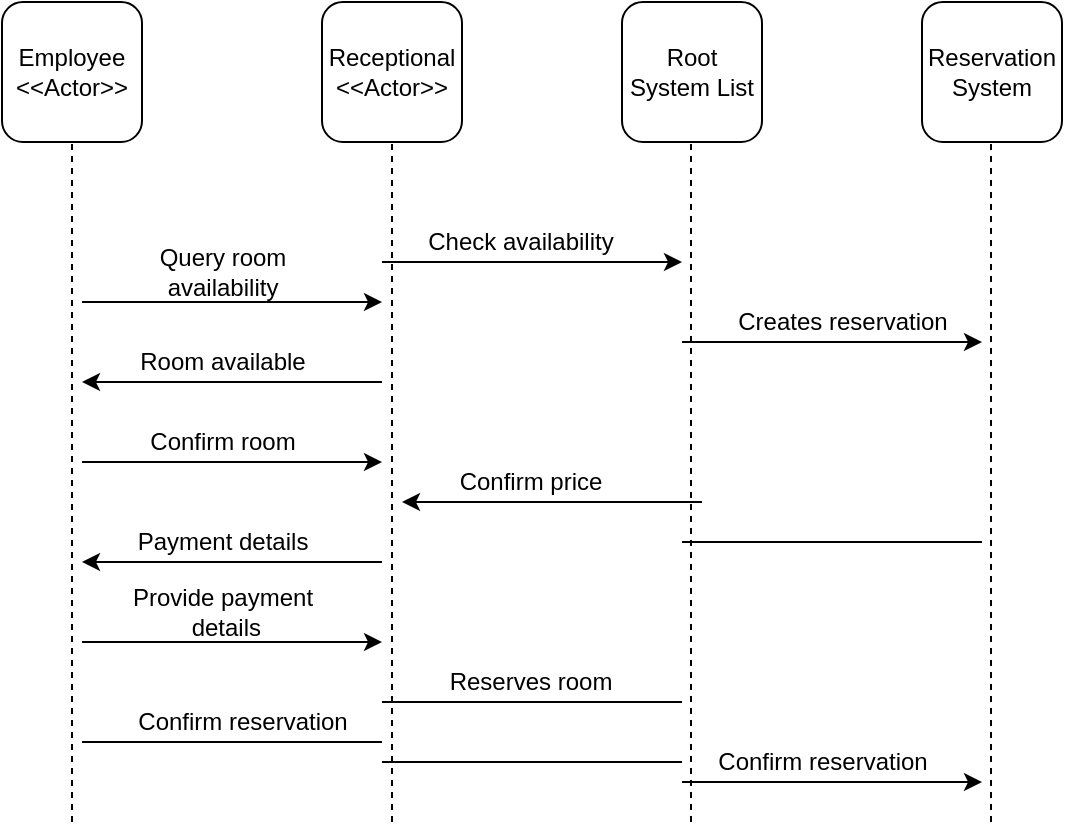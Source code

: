<mxfile version="16.1.2" type="device"><diagram id="4FQZqkgYqQzPwp1elZTp" name="Page-1"><mxGraphModel dx="1374" dy="762" grid="1" gridSize="10" guides="1" tooltips="1" connect="1" arrows="1" fold="1" page="1" pageScale="1" pageWidth="827" pageHeight="1169" math="0" shadow="0"><root><mxCell id="0"/><mxCell id="1" parent="0"/><mxCell id="SXTZiacIY-L-B3lrIqeh-1" value="Employee&lt;br&gt;&amp;lt;&amp;lt;Actor&amp;gt;&amp;gt;" style="rounded=1;whiteSpace=wrap;html=1;" vertex="1" parent="1"><mxGeometry x="100" y="90" width="70" height="70" as="geometry"/></mxCell><mxCell id="SXTZiacIY-L-B3lrIqeh-2" value="Receptional&lt;br&gt;&amp;lt;&amp;lt;Actor&amp;gt;&amp;gt;" style="rounded=1;whiteSpace=wrap;html=1;" vertex="1" parent="1"><mxGeometry x="260" y="90" width="70" height="70" as="geometry"/></mxCell><mxCell id="SXTZiacIY-L-B3lrIqeh-3" value="Root System List" style="rounded=1;whiteSpace=wrap;html=1;" vertex="1" parent="1"><mxGeometry x="410" y="90" width="70" height="70" as="geometry"/></mxCell><mxCell id="SXTZiacIY-L-B3lrIqeh-4" value="Reservation System" style="rounded=1;whiteSpace=wrap;html=1;" vertex="1" parent="1"><mxGeometry x="560" y="90" width="70" height="70" as="geometry"/></mxCell><mxCell id="SXTZiacIY-L-B3lrIqeh-5" value="" style="endArrow=none;dashed=1;html=1;rounded=0;entryX=0.5;entryY=1;entryDx=0;entryDy=0;" edge="1" parent="1" target="SXTZiacIY-L-B3lrIqeh-1"><mxGeometry width="50" height="50" relative="1" as="geometry"><mxPoint x="135" y="500" as="sourcePoint"/><mxPoint x="440" y="370" as="targetPoint"/></mxGeometry></mxCell><mxCell id="SXTZiacIY-L-B3lrIqeh-6" value="" style="endArrow=none;dashed=1;html=1;rounded=0;entryX=0.5;entryY=1;entryDx=0;entryDy=0;" edge="1" parent="1"><mxGeometry width="50" height="50" relative="1" as="geometry"><mxPoint x="594.5" y="500" as="sourcePoint"/><mxPoint x="594.5" y="160" as="targetPoint"/></mxGeometry></mxCell><mxCell id="SXTZiacIY-L-B3lrIqeh-7" value="" style="endArrow=none;dashed=1;html=1;rounded=0;entryX=0.5;entryY=1;entryDx=0;entryDy=0;" edge="1" parent="1" target="SXTZiacIY-L-B3lrIqeh-2"><mxGeometry width="50" height="50" relative="1" as="geometry"><mxPoint x="295" y="500" as="sourcePoint"/><mxPoint x="294.5" y="170" as="targetPoint"/></mxGeometry></mxCell><mxCell id="SXTZiacIY-L-B3lrIqeh-8" value="" style="endArrow=none;dashed=1;html=1;rounded=0;entryX=0.5;entryY=1;entryDx=0;entryDy=0;" edge="1" parent="1"><mxGeometry width="50" height="50" relative="1" as="geometry"><mxPoint x="444.5" y="500" as="sourcePoint"/><mxPoint x="444.5" y="160" as="targetPoint"/></mxGeometry></mxCell><mxCell id="SXTZiacIY-L-B3lrIqeh-10" value="" style="endArrow=classic;html=1;rounded=0;" edge="1" parent="1"><mxGeometry width="50" height="50" relative="1" as="geometry"><mxPoint x="140" y="240" as="sourcePoint"/><mxPoint x="290" y="240" as="targetPoint"/></mxGeometry></mxCell><mxCell id="SXTZiacIY-L-B3lrIqeh-11" value="" style="endArrow=classic;html=1;rounded=0;" edge="1" parent="1"><mxGeometry width="50" height="50" relative="1" as="geometry"><mxPoint x="140" y="410" as="sourcePoint"/><mxPoint x="290" y="410" as="targetPoint"/></mxGeometry></mxCell><mxCell id="SXTZiacIY-L-B3lrIqeh-12" value="" style="endArrow=classic;html=1;rounded=0;" edge="1" parent="1"><mxGeometry width="50" height="50" relative="1" as="geometry"><mxPoint x="140" y="320" as="sourcePoint"/><mxPoint x="290" y="320" as="targetPoint"/></mxGeometry></mxCell><mxCell id="SXTZiacIY-L-B3lrIqeh-13" value="" style="endArrow=classic;html=1;rounded=0;" edge="1" parent="1"><mxGeometry width="50" height="50" relative="1" as="geometry"><mxPoint x="290" y="220" as="sourcePoint"/><mxPoint x="440" y="220" as="targetPoint"/></mxGeometry></mxCell><mxCell id="SXTZiacIY-L-B3lrIqeh-14" value="" style="endArrow=classic;html=1;rounded=0;" edge="1" parent="1"><mxGeometry width="50" height="50" relative="1" as="geometry"><mxPoint x="440" y="260" as="sourcePoint"/><mxPoint x="590" y="260" as="targetPoint"/></mxGeometry></mxCell><mxCell id="SXTZiacIY-L-B3lrIqeh-15" value="" style="endArrow=classic;html=1;rounded=0;" edge="1" parent="1"><mxGeometry width="50" height="50" relative="1" as="geometry"><mxPoint x="440" y="480" as="sourcePoint"/><mxPoint x="590" y="480" as="targetPoint"/></mxGeometry></mxCell><mxCell id="SXTZiacIY-L-B3lrIqeh-16" value="" style="endArrow=classic;html=1;rounded=0;" edge="1" parent="1"><mxGeometry width="50" height="50" relative="1" as="geometry"><mxPoint x="290" y="280" as="sourcePoint"/><mxPoint x="140" y="280" as="targetPoint"/></mxGeometry></mxCell><mxCell id="SXTZiacIY-L-B3lrIqeh-17" value="" style="endArrow=classic;html=1;rounded=0;" edge="1" parent="1"><mxGeometry width="50" height="50" relative="1" as="geometry"><mxPoint x="450" y="340" as="sourcePoint"/><mxPoint x="300" y="340" as="targetPoint"/></mxGeometry></mxCell><mxCell id="SXTZiacIY-L-B3lrIqeh-18" value="" style="endArrow=classic;html=1;rounded=0;" edge="1" parent="1"><mxGeometry width="50" height="50" relative="1" as="geometry"><mxPoint x="290" y="370" as="sourcePoint"/><mxPoint x="140" y="370" as="targetPoint"/></mxGeometry></mxCell><mxCell id="SXTZiacIY-L-B3lrIqeh-19" value="" style="endArrow=none;html=1;rounded=0;" edge="1" parent="1"><mxGeometry width="50" height="50" relative="1" as="geometry"><mxPoint x="290" y="440" as="sourcePoint"/><mxPoint x="440" y="440" as="targetPoint"/></mxGeometry></mxCell><mxCell id="SXTZiacIY-L-B3lrIqeh-20" value="" style="endArrow=none;html=1;rounded=0;" edge="1" parent="1"><mxGeometry width="50" height="50" relative="1" as="geometry"><mxPoint x="290" y="470" as="sourcePoint"/><mxPoint x="440" y="470" as="targetPoint"/></mxGeometry></mxCell><mxCell id="SXTZiacIY-L-B3lrIqeh-21" value="" style="endArrow=none;html=1;rounded=0;" edge="1" parent="1"><mxGeometry width="50" height="50" relative="1" as="geometry"><mxPoint x="440" y="360" as="sourcePoint"/><mxPoint x="590" y="360" as="targetPoint"/></mxGeometry></mxCell><mxCell id="SXTZiacIY-L-B3lrIqeh-22" value="" style="endArrow=none;html=1;rounded=0;" edge="1" parent="1"><mxGeometry width="50" height="50" relative="1" as="geometry"><mxPoint x="140" y="460" as="sourcePoint"/><mxPoint x="290" y="460" as="targetPoint"/></mxGeometry></mxCell><mxCell id="SXTZiacIY-L-B3lrIqeh-23" value="Query room &lt;br&gt;availability&lt;br&gt;" style="text;html=1;align=center;verticalAlign=middle;resizable=0;points=[];autosize=1;strokeColor=none;fillColor=none;" vertex="1" parent="1"><mxGeometry x="170" y="210" width="80" height="30" as="geometry"/></mxCell><mxCell id="SXTZiacIY-L-B3lrIqeh-24" value="Room available" style="text;html=1;align=center;verticalAlign=middle;resizable=0;points=[];autosize=1;strokeColor=none;fillColor=none;" vertex="1" parent="1"><mxGeometry x="160" y="260" width="100" height="20" as="geometry"/></mxCell><mxCell id="SXTZiacIY-L-B3lrIqeh-25" value="Confirm room" style="text;html=1;align=center;verticalAlign=middle;resizable=0;points=[];autosize=1;strokeColor=none;fillColor=none;" vertex="1" parent="1"><mxGeometry x="165" y="300" width="90" height="20" as="geometry"/></mxCell><mxCell id="SXTZiacIY-L-B3lrIqeh-26" value="Payment details" style="text;html=1;align=center;verticalAlign=middle;resizable=0;points=[];autosize=1;strokeColor=none;fillColor=none;" vertex="1" parent="1"><mxGeometry x="160" y="350" width="100" height="20" as="geometry"/></mxCell><mxCell id="SXTZiacIY-L-B3lrIqeh-27" value="Provide payment&lt;br&gt;&amp;nbsp;details" style="text;html=1;align=center;verticalAlign=middle;resizable=0;points=[];autosize=1;strokeColor=none;fillColor=none;" vertex="1" parent="1"><mxGeometry x="155" y="380" width="110" height="30" as="geometry"/></mxCell><mxCell id="SXTZiacIY-L-B3lrIqeh-28" value="Confirm reservation" style="text;html=1;align=center;verticalAlign=middle;resizable=0;points=[];autosize=1;strokeColor=none;fillColor=none;" vertex="1" parent="1"><mxGeometry x="160" y="440" width="120" height="20" as="geometry"/></mxCell><mxCell id="SXTZiacIY-L-B3lrIqeh-29" value="Check availability" style="text;html=1;align=center;verticalAlign=middle;resizable=0;points=[];autosize=1;strokeColor=none;fillColor=none;" vertex="1" parent="1"><mxGeometry x="304" y="200" width="110" height="20" as="geometry"/></mxCell><mxCell id="SXTZiacIY-L-B3lrIqeh-30" value="Confirm price" style="text;html=1;align=center;verticalAlign=middle;resizable=0;points=[];autosize=1;strokeColor=none;fillColor=none;" vertex="1" parent="1"><mxGeometry x="319" y="320" width="90" height="20" as="geometry"/></mxCell><mxCell id="SXTZiacIY-L-B3lrIqeh-31" value="Reserves room" style="text;html=1;align=center;verticalAlign=middle;resizable=0;points=[];autosize=1;strokeColor=none;fillColor=none;" vertex="1" parent="1"><mxGeometry x="314" y="420" width="100" height="20" as="geometry"/></mxCell><mxCell id="SXTZiacIY-L-B3lrIqeh-32" value="Creates reservation" style="text;html=1;align=center;verticalAlign=middle;resizable=0;points=[];autosize=1;strokeColor=none;fillColor=none;" vertex="1" parent="1"><mxGeometry x="460" y="240" width="120" height="20" as="geometry"/></mxCell><mxCell id="SXTZiacIY-L-B3lrIqeh-33" value="Confirm reservation" style="text;html=1;align=center;verticalAlign=middle;resizable=0;points=[];autosize=1;strokeColor=none;fillColor=none;" vertex="1" parent="1"><mxGeometry x="450" y="460" width="120" height="20" as="geometry"/></mxCell></root></mxGraphModel></diagram></mxfile>
